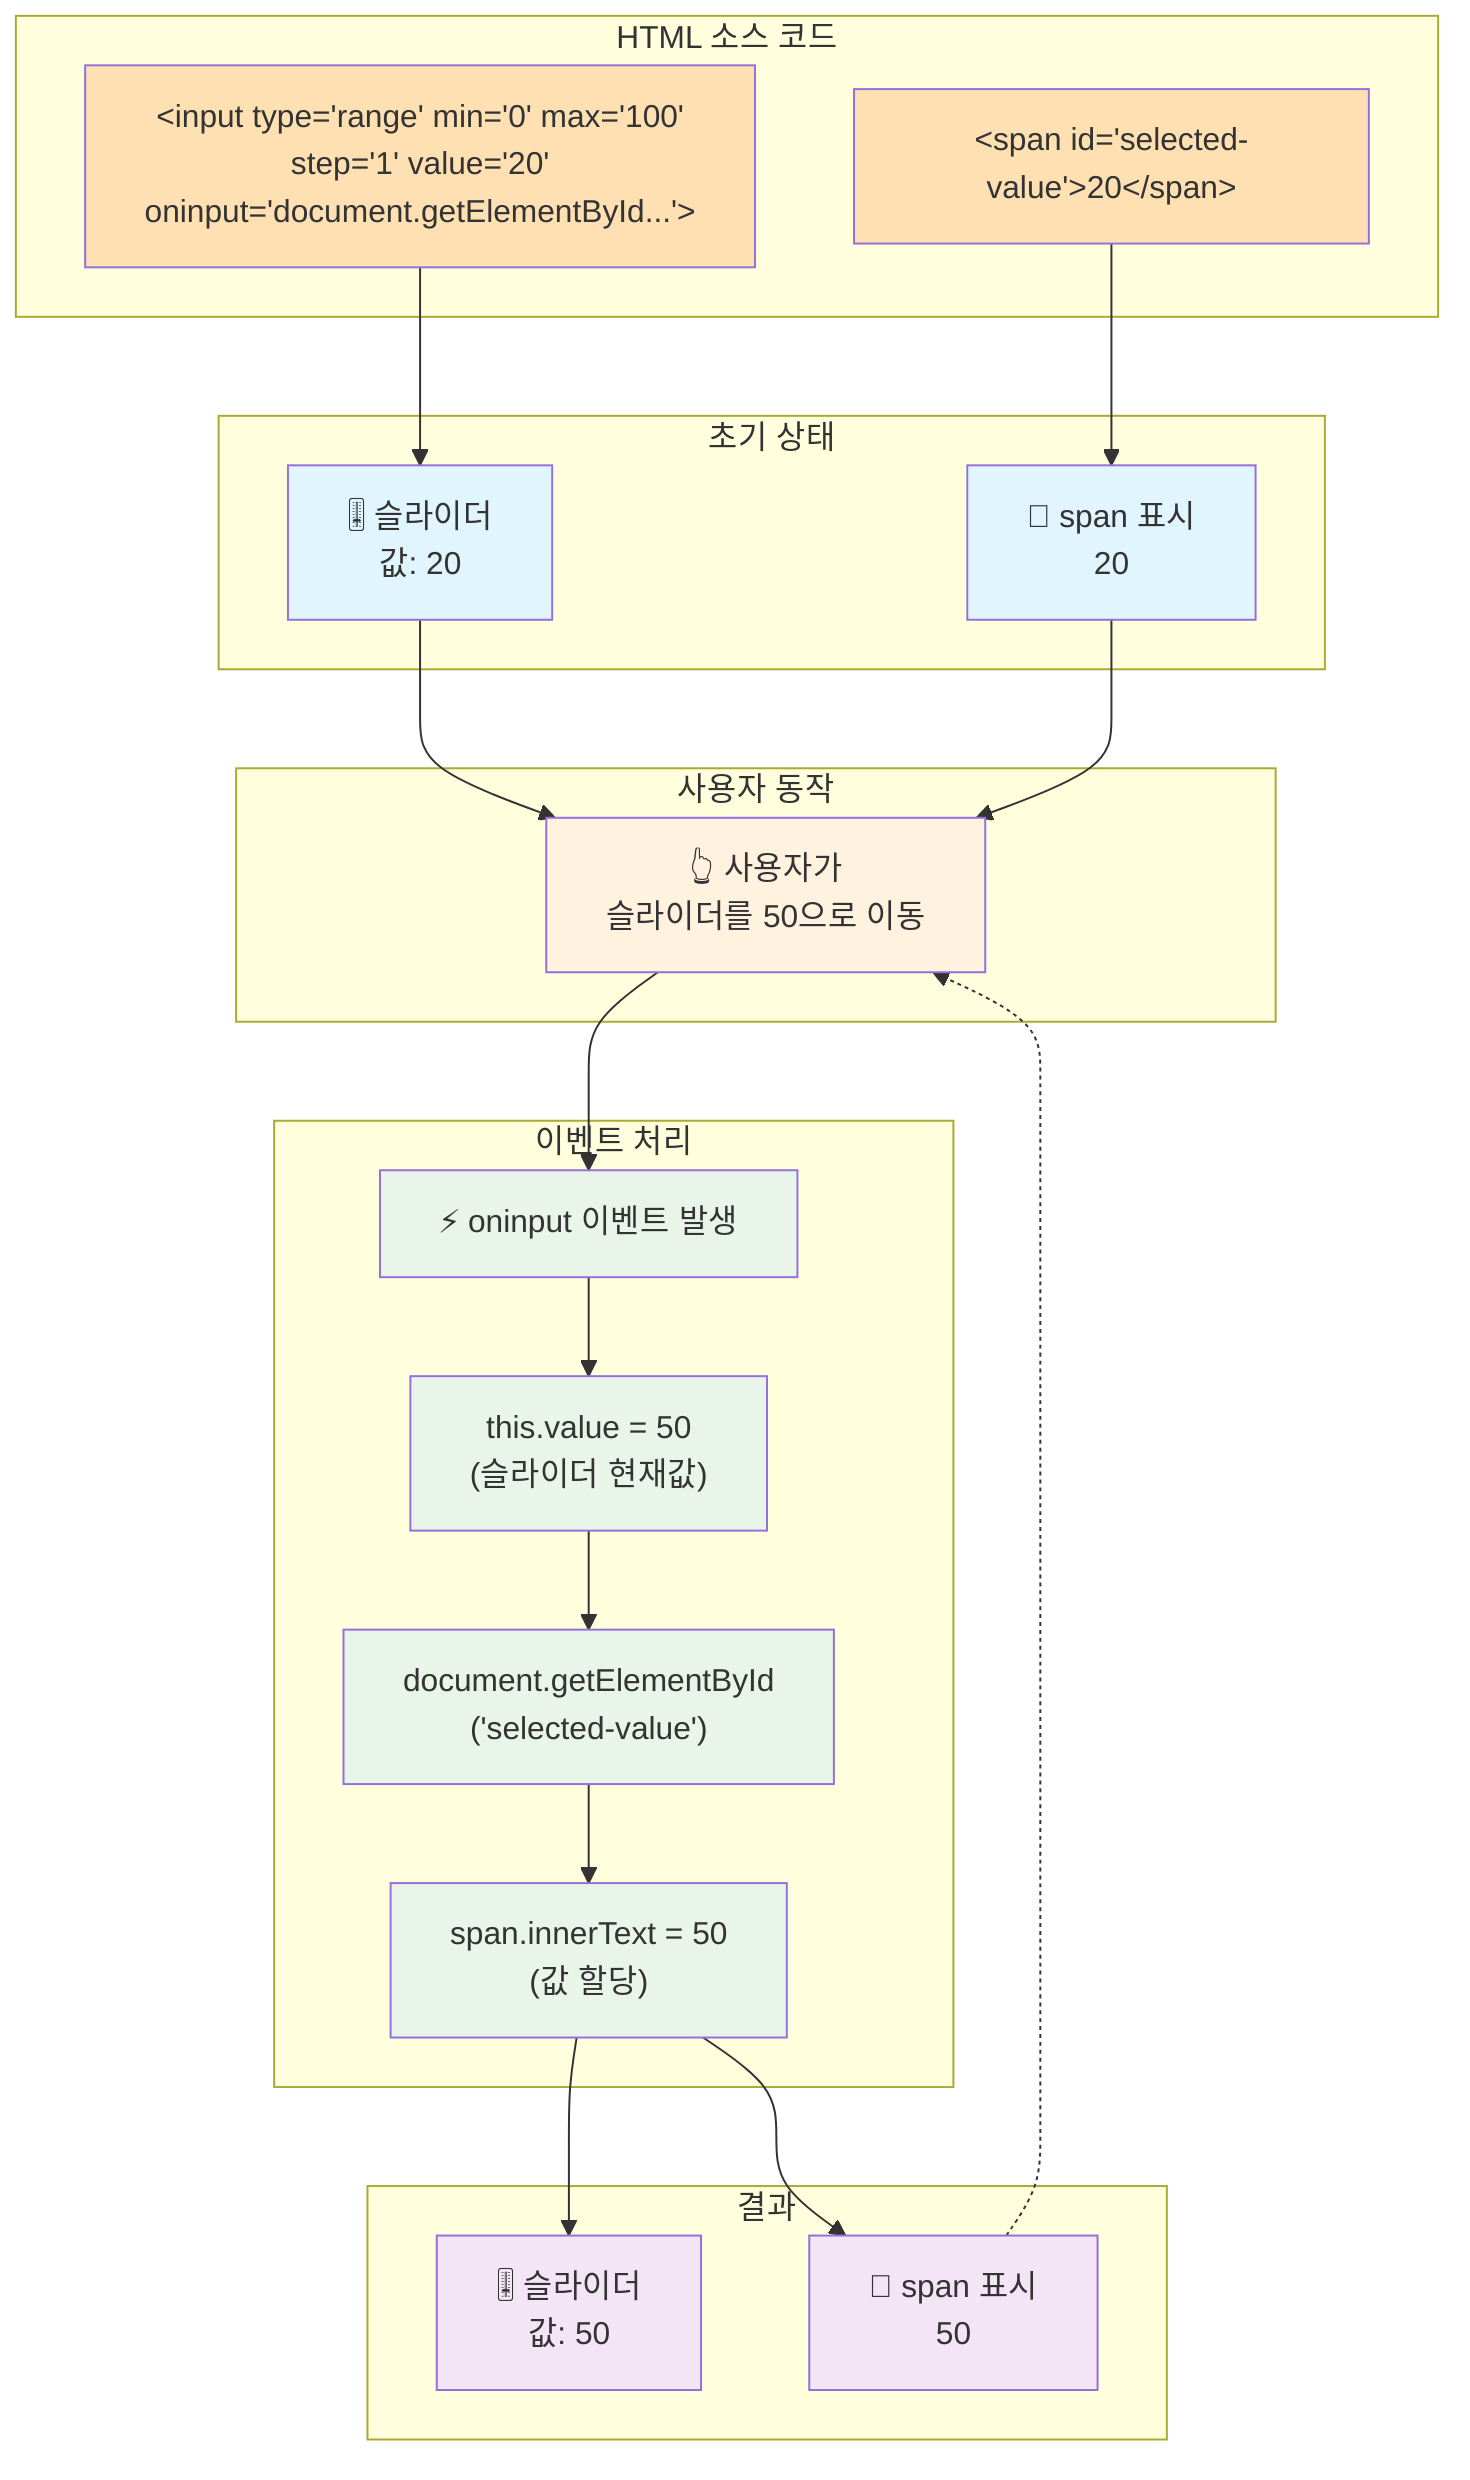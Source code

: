 flowchart TB
    subgraph HTML["HTML 소스 코드"]
        A1["&lt;input type='range' min='0' max='100'<br/>step='1' value='20'<br/>oninput='document.getElementById...'&gt;"]
        A2["&lt;span id='selected-value'&gt;20&lt;/span&gt;"]
    end
    
    subgraph INIT["초기 상태"]
        B1["🎚️ 슬라이더<br/>값: 20"]
        B2["📱 span 표시<br/>20"]
    end
    
    subgraph ACTION["사용자 동작"]
        C["👆 사용자가<br/>슬라이더를 50으로 이동"]
    end
    
    subgraph EVENT["이벤트 처리"]
        D["⚡ oninput 이벤트 발생"]
        E["this.value = 50<br/>(슬라이더 현재값)"]
        F["document.getElementById<br/>('selected-value')"]
        G["span.innerText = 50<br/>(값 할당)"]
    end
    
    subgraph RESULT["결과"]
        H["🎚️ 슬라이더<br/>값: 50"]
        I["📱 span 표시<br/>50"]
    end
    
    A1 --> B1
    A2 --> B2
    B1 --> C
    B2 --> C
    C --> D
    D --> E
    E --> F
    F --> G
    G --> H
    G --> I
    
    I -.-> C
    
    style A1 fill:#ffe0b2
    style A2 fill:#ffe0b2
    style B1 fill:#e1f5fe
    style B2 fill:#e1f5fe
    style C fill:#fff3e0
    style D fill:#e8f5e8
    style E fill:#e8f5e8
    style F fill:#e8f5e8
    style G fill:#e8f5e8
    style H fill:#f3e5f5
    style I fill:#f3e5f5